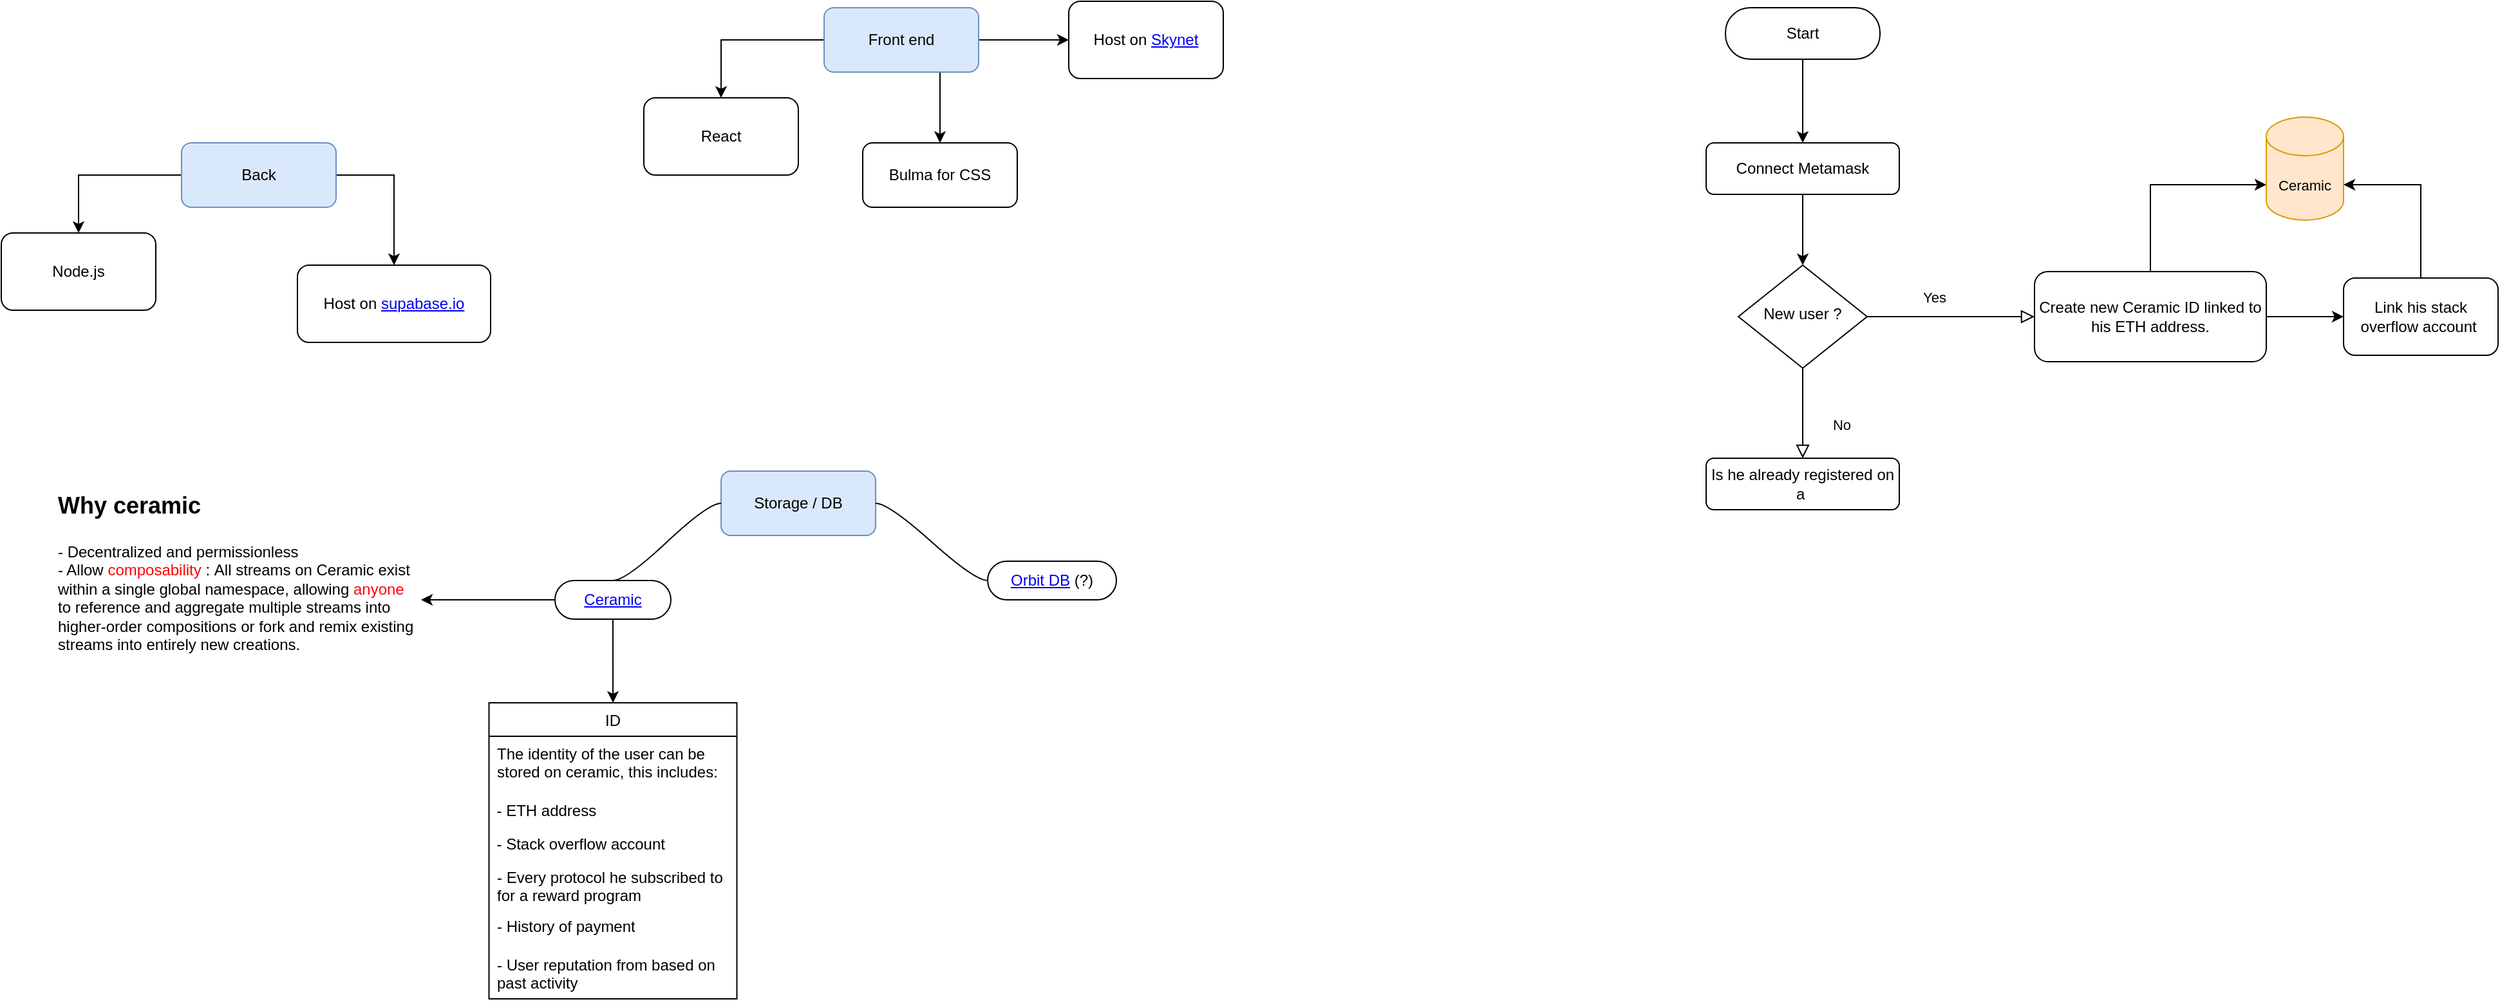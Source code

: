 <mxfile version="15.2.9" type="github">
  <diagram id="C5RBs43oDa-KdzZeNtuy" name="Page-1">
    <mxGraphModel dx="3376" dy="965" grid="1" gridSize="10" guides="1" tooltips="1" connect="1" arrows="1" fold="1" page="1" pageScale="1" pageWidth="827" pageHeight="1169" math="0" shadow="0">
      <root>
        <mxCell id="WIyWlLk6GJQsqaUBKTNV-0" />
        <mxCell id="WIyWlLk6GJQsqaUBKTNV-1" parent="WIyWlLk6GJQsqaUBKTNV-0" />
        <mxCell id="c3Pu6eChfx6K2TWirxze-68" style="edgeStyle=orthogonalEdgeStyle;rounded=0;orthogonalLoop=1;jettySize=auto;html=1;fontSize=11;" edge="1" parent="WIyWlLk6GJQsqaUBKTNV-1" source="WIyWlLk6GJQsqaUBKTNV-3" target="c3Pu6eChfx6K2TWirxze-67">
          <mxGeometry relative="1" as="geometry" />
        </mxCell>
        <mxCell id="WIyWlLk6GJQsqaUBKTNV-3" value="Start" style="rounded=1;whiteSpace=wrap;html=1;fontSize=12;glass=0;strokeWidth=1;shadow=0;arcSize=48;" parent="WIyWlLk6GJQsqaUBKTNV-1" vertex="1">
          <mxGeometry x="160" y="80" width="120" height="40" as="geometry" />
        </mxCell>
        <mxCell id="WIyWlLk6GJQsqaUBKTNV-4" value="No" style="rounded=0;html=1;jettySize=auto;orthogonalLoop=1;fontSize=11;endArrow=block;endFill=0;endSize=8;strokeWidth=1;shadow=0;labelBackgroundColor=none;edgeStyle=orthogonalEdgeStyle;" parent="WIyWlLk6GJQsqaUBKTNV-1" source="WIyWlLk6GJQsqaUBKTNV-6" target="c3Pu6eChfx6K2TWirxze-72" edge="1">
          <mxGeometry x="0.25" y="30" relative="1" as="geometry">
            <mxPoint as="offset" />
            <mxPoint x="220" y="435" as="targetPoint" />
          </mxGeometry>
        </mxCell>
        <mxCell id="WIyWlLk6GJQsqaUBKTNV-5" value="Yes" style="edgeStyle=orthogonalEdgeStyle;rounded=0;html=1;jettySize=auto;orthogonalLoop=1;fontSize=11;endArrow=block;endFill=0;endSize=8;strokeWidth=1;shadow=0;labelBackgroundColor=none;" parent="WIyWlLk6GJQsqaUBKTNV-1" source="WIyWlLk6GJQsqaUBKTNV-6" target="WIyWlLk6GJQsqaUBKTNV-7" edge="1">
          <mxGeometry x="-0.2" y="15" relative="1" as="geometry">
            <mxPoint as="offset" />
          </mxGeometry>
        </mxCell>
        <mxCell id="WIyWlLk6GJQsqaUBKTNV-6" value="New user ?" style="rhombus;whiteSpace=wrap;html=1;shadow=0;fontFamily=Helvetica;fontSize=12;align=center;strokeWidth=1;spacing=6;spacingTop=-4;" parent="WIyWlLk6GJQsqaUBKTNV-1" vertex="1">
          <mxGeometry x="170" y="280" width="100" height="80" as="geometry" />
        </mxCell>
        <mxCell id="c3Pu6eChfx6K2TWirxze-75" value="" style="edgeStyle=orthogonalEdgeStyle;rounded=0;orthogonalLoop=1;jettySize=auto;html=1;fontSize=11;fontColor=#4FD0FF;" edge="1" parent="WIyWlLk6GJQsqaUBKTNV-1" source="WIyWlLk6GJQsqaUBKTNV-7" target="c3Pu6eChfx6K2TWirxze-74">
          <mxGeometry relative="1" as="geometry" />
        </mxCell>
        <mxCell id="c3Pu6eChfx6K2TWirxze-76" style="edgeStyle=orthogonalEdgeStyle;rounded=0;orthogonalLoop=1;jettySize=auto;html=1;entryX=0;entryY=0;entryDx=0;entryDy=52.5;entryPerimeter=0;fontSize=11;fontColor=#4FD0FF;" edge="1" parent="WIyWlLk6GJQsqaUBKTNV-1" source="WIyWlLk6GJQsqaUBKTNV-7" target="c3Pu6eChfx6K2TWirxze-70">
          <mxGeometry relative="1" as="geometry" />
        </mxCell>
        <mxCell id="WIyWlLk6GJQsqaUBKTNV-7" value="Create new Ceramic ID linked to his ETH address." style="rounded=1;whiteSpace=wrap;html=1;fontSize=12;glass=0;strokeWidth=1;shadow=0;" parent="WIyWlLk6GJQsqaUBKTNV-1" vertex="1">
          <mxGeometry x="400" y="285" width="180" height="70" as="geometry" />
        </mxCell>
        <mxCell id="c3Pu6eChfx6K2TWirxze-4" style="edgeStyle=orthogonalEdgeStyle;rounded=0;orthogonalLoop=1;jettySize=auto;html=1;" edge="1" parent="WIyWlLk6GJQsqaUBKTNV-1" source="c3Pu6eChfx6K2TWirxze-0" target="c3Pu6eChfx6K2TWirxze-2">
          <mxGeometry relative="1" as="geometry" />
        </mxCell>
        <mxCell id="c3Pu6eChfx6K2TWirxze-6" value="" style="edgeStyle=orthogonalEdgeStyle;rounded=0;orthogonalLoop=1;jettySize=auto;html=1;exitX=0.75;exitY=1;exitDx=0;exitDy=0;" edge="1" parent="WIyWlLk6GJQsqaUBKTNV-1" source="c3Pu6eChfx6K2TWirxze-0" target="c3Pu6eChfx6K2TWirxze-5">
          <mxGeometry relative="1" as="geometry" />
        </mxCell>
        <mxCell id="c3Pu6eChfx6K2TWirxze-13" value="" style="edgeStyle=orthogonalEdgeStyle;rounded=0;orthogonalLoop=1;jettySize=auto;html=1;" edge="1" parent="WIyWlLk6GJQsqaUBKTNV-1" source="c3Pu6eChfx6K2TWirxze-0" target="c3Pu6eChfx6K2TWirxze-12">
          <mxGeometry relative="1" as="geometry" />
        </mxCell>
        <mxCell id="c3Pu6eChfx6K2TWirxze-0" value="Front end" style="rounded=1;whiteSpace=wrap;html=1;fillColor=#dae8fc;strokeColor=#6c8ebf;" vertex="1" parent="WIyWlLk6GJQsqaUBKTNV-1">
          <mxGeometry x="-540" y="80" width="120" height="50" as="geometry" />
        </mxCell>
        <mxCell id="c3Pu6eChfx6K2TWirxze-2" value="React" style="rounded=1;whiteSpace=wrap;html=1;" vertex="1" parent="WIyWlLk6GJQsqaUBKTNV-1">
          <mxGeometry x="-680" y="150" width="120" height="60" as="geometry" />
        </mxCell>
        <mxCell id="c3Pu6eChfx6K2TWirxze-5" value="Bulma for CSS" style="rounded=1;whiteSpace=wrap;html=1;" vertex="1" parent="WIyWlLk6GJQsqaUBKTNV-1">
          <mxGeometry x="-510" y="185" width="120" height="50" as="geometry" />
        </mxCell>
        <mxCell id="c3Pu6eChfx6K2TWirxze-9" value="Storage / DB" style="rounded=1;whiteSpace=wrap;html=1;fillColor=#dae8fc;strokeColor=#6c8ebf;" vertex="1" parent="WIyWlLk6GJQsqaUBKTNV-1">
          <mxGeometry x="-620" y="440" width="120" height="50" as="geometry" />
        </mxCell>
        <mxCell id="c3Pu6eChfx6K2TWirxze-12" value="Host on &lt;a href=&quot;https://siasky.net/&quot;&gt;Skynet&lt;/a&gt;" style="whiteSpace=wrap;html=1;rounded=1;" vertex="1" parent="WIyWlLk6GJQsqaUBKTNV-1">
          <mxGeometry x="-350" y="75" width="120" height="60" as="geometry" />
        </mxCell>
        <mxCell id="c3Pu6eChfx6K2TWirxze-31" style="edgeStyle=orthogonalEdgeStyle;rounded=0;orthogonalLoop=1;jettySize=auto;html=1;" edge="1" parent="WIyWlLk6GJQsqaUBKTNV-1" source="c3Pu6eChfx6K2TWirxze-14" target="c3Pu6eChfx6K2TWirxze-27">
          <mxGeometry relative="1" as="geometry" />
        </mxCell>
        <mxCell id="c3Pu6eChfx6K2TWirxze-14" value="&lt;a href=&quot;https://developers.ceramic.network/learn/welcome/&quot;&gt;Ceramic&lt;/a&gt;" style="whiteSpace=wrap;html=1;rounded=1;arcSize=50;align=center;verticalAlign=middle;strokeWidth=1;autosize=1;spacing=4;treeFolding=1;treeMoving=1;newEdgeStyle={&quot;edgeStyle&quot;:&quot;entityRelationEdgeStyle&quot;,&quot;startArrow&quot;:&quot;none&quot;,&quot;endArrow&quot;:&quot;none&quot;,&quot;segment&quot;:10,&quot;curved&quot;:1};" vertex="1" parent="WIyWlLk6GJQsqaUBKTNV-1">
          <mxGeometry x="-749" y="525" width="90" height="30" as="geometry" />
        </mxCell>
        <mxCell id="c3Pu6eChfx6K2TWirxze-15" value="" style="edgeStyle=entityRelationEdgeStyle;startArrow=none;endArrow=none;segment=10;curved=1;exitX=0;exitY=0.5;exitDx=0;exitDy=0;entryX=0.5;entryY=0;entryDx=0;entryDy=0;" edge="1" target="c3Pu6eChfx6K2TWirxze-14" parent="WIyWlLk6GJQsqaUBKTNV-1" source="c3Pu6eChfx6K2TWirxze-9">
          <mxGeometry relative="1" as="geometry">
            <mxPoint x="-340" y="590" as="sourcePoint" />
          </mxGeometry>
        </mxCell>
        <mxCell id="c3Pu6eChfx6K2TWirxze-20" value="&lt;a href=&quot;https://github.com/orbitdb/orbit-db&quot;&gt;Orbit DB&lt;/a&gt; (?)" style="whiteSpace=wrap;html=1;rounded=1;arcSize=50;align=center;verticalAlign=middle;strokeWidth=1;autosize=1;spacing=4;treeFolding=1;treeMoving=1;newEdgeStyle={&quot;edgeStyle&quot;:&quot;entityRelationEdgeStyle&quot;,&quot;startArrow&quot;:&quot;none&quot;,&quot;endArrow&quot;:&quot;none&quot;,&quot;segment&quot;:10,&quot;curved&quot;:1};" vertex="1" collapsed="1" parent="WIyWlLk6GJQsqaUBKTNV-1">
          <mxGeometry x="-413" y="510" width="100" height="30" as="geometry" />
        </mxCell>
        <mxCell id="c3Pu6eChfx6K2TWirxze-21" value="" style="edgeStyle=entityRelationEdgeStyle;startArrow=none;endArrow=none;segment=10;curved=1;entryX=0;entryY=0.5;entryDx=0;entryDy=0;" edge="1" target="c3Pu6eChfx6K2TWirxze-20" parent="WIyWlLk6GJQsqaUBKTNV-1" source="c3Pu6eChfx6K2TWirxze-9">
          <mxGeometry relative="1" as="geometry">
            <mxPoint x="-480" y="640" as="sourcePoint" />
            <mxPoint x="-420" y="523" as="targetPoint" />
          </mxGeometry>
        </mxCell>
        <mxCell id="c3Pu6eChfx6K2TWirxze-41" style="edgeStyle=orthogonalEdgeStyle;rounded=0;orthogonalLoop=1;jettySize=auto;html=1;exitX=0;exitY=0.5;exitDx=0;exitDy=0;" edge="1" parent="WIyWlLk6GJQsqaUBKTNV-1" source="c3Pu6eChfx6K2TWirxze-14" target="c3Pu6eChfx6K2TWirxze-40">
          <mxGeometry relative="1" as="geometry" />
        </mxCell>
        <mxCell id="c3Pu6eChfx6K2TWirxze-27" value="ID" style="swimlane;fontStyle=0;childLayout=stackLayout;horizontal=1;startSize=26;horizontalStack=0;resizeParent=1;resizeParentMax=0;resizeLast=0;collapsible=1;marginBottom=0;" vertex="1" parent="WIyWlLk6GJQsqaUBKTNV-1">
          <mxGeometry x="-800.25" y="620" width="192.5" height="230" as="geometry">
            <mxRectangle x="-701.25" y="630" width="40" height="26" as="alternateBounds" />
          </mxGeometry>
        </mxCell>
        <mxCell id="c3Pu6eChfx6K2TWirxze-28" value="The identity of the user can be stored on ceramic, this includes:" style="text;strokeColor=none;fillColor=none;align=left;verticalAlign=top;spacingLeft=4;spacingRight=4;overflow=hidden;rotatable=0;points=[[0,0.5],[1,0.5]];portConstraint=eastwest;whiteSpace=wrap;" vertex="1" parent="c3Pu6eChfx6K2TWirxze-27">
          <mxGeometry y="26" width="192.5" height="44" as="geometry" />
        </mxCell>
        <mxCell id="c3Pu6eChfx6K2TWirxze-29" value="- ETH address" style="text;strokeColor=none;fillColor=none;align=left;verticalAlign=top;spacingLeft=4;spacingRight=4;overflow=hidden;rotatable=0;points=[[0,0.5],[1,0.5]];portConstraint=eastwest;" vertex="1" parent="c3Pu6eChfx6K2TWirxze-27">
          <mxGeometry y="70" width="192.5" height="26" as="geometry" />
        </mxCell>
        <mxCell id="c3Pu6eChfx6K2TWirxze-34" value="- Stack overflow account" style="text;strokeColor=none;fillColor=none;align=left;verticalAlign=top;spacingLeft=4;spacingRight=4;overflow=hidden;rotatable=0;points=[[0,0.5],[1,0.5]];portConstraint=eastwest;" vertex="1" parent="c3Pu6eChfx6K2TWirxze-27">
          <mxGeometry y="96" width="192.5" height="26" as="geometry" />
        </mxCell>
        <mxCell id="c3Pu6eChfx6K2TWirxze-30" value="- Every protocol he subscribed to for a reward program" style="text;strokeColor=none;fillColor=none;align=left;verticalAlign=top;spacingLeft=4;spacingRight=4;overflow=hidden;rotatable=0;points=[[0,0.5],[1,0.5]];portConstraint=eastwest;whiteSpace=wrap;" vertex="1" parent="c3Pu6eChfx6K2TWirxze-27">
          <mxGeometry y="122" width="192.5" height="38" as="geometry" />
        </mxCell>
        <mxCell id="c3Pu6eChfx6K2TWirxze-35" value="- History of payment" style="text;strokeColor=none;fillColor=none;align=left;verticalAlign=top;spacingLeft=4;spacingRight=4;overflow=hidden;rotatable=0;points=[[0,0.5],[1,0.5]];portConstraint=eastwest;whiteSpace=wrap;" vertex="1" parent="c3Pu6eChfx6K2TWirxze-27">
          <mxGeometry y="160" width="192.5" height="30" as="geometry" />
        </mxCell>
        <mxCell id="c3Pu6eChfx6K2TWirxze-36" value="- User reputation from based on past activity" style="text;strokeColor=none;fillColor=none;align=left;verticalAlign=top;spacingLeft=4;spacingRight=4;overflow=hidden;rotatable=0;points=[[0,0.5],[1,0.5]];portConstraint=eastwest;whiteSpace=wrap;" vertex="1" parent="c3Pu6eChfx6K2TWirxze-27">
          <mxGeometry y="190" width="192.5" height="40" as="geometry" />
        </mxCell>
        <mxCell id="c3Pu6eChfx6K2TWirxze-40" value="&lt;h1&gt;&lt;font style=&quot;font-size: 18px&quot;&gt;Why ceramic&lt;/font&gt;&lt;/h1&gt;&lt;p&gt;- Decentralized and permissionless&lt;br&gt;- Allow &lt;font color=&quot;#ff0303&quot;&gt;composability&lt;/font&gt;&amp;nbsp;:&amp;nbsp;All streams on Ceramic exist within a single global namespace, allowing &lt;font color=&quot;#ff050d&quot;&gt;anyone&lt;/font&gt; to reference and aggregate multiple streams into higher-order compositions or fork and remix existing streams into entirely new creations.&lt;/p&gt;" style="text;html=1;strokeColor=none;fillColor=none;spacing=5;spacingTop=-20;whiteSpace=wrap;overflow=hidden;rounded=0;align=left;" vertex="1" parent="WIyWlLk6GJQsqaUBKTNV-1">
          <mxGeometry x="-1140" y="445" width="287" height="190" as="geometry" />
        </mxCell>
        <mxCell id="c3Pu6eChfx6K2TWirxze-42" style="edgeStyle=orthogonalEdgeStyle;rounded=0;orthogonalLoop=1;jettySize=auto;html=1;" edge="1" parent="WIyWlLk6GJQsqaUBKTNV-1" source="c3Pu6eChfx6K2TWirxze-45" target="c3Pu6eChfx6K2TWirxze-46">
          <mxGeometry relative="1" as="geometry" />
        </mxCell>
        <mxCell id="c3Pu6eChfx6K2TWirxze-50" value="" style="edgeStyle=orthogonalEdgeStyle;rounded=0;orthogonalLoop=1;jettySize=auto;html=1;fontSize=11;exitX=1;exitY=0.5;exitDx=0;exitDy=0;" edge="1" parent="WIyWlLk6GJQsqaUBKTNV-1" source="c3Pu6eChfx6K2TWirxze-45" target="c3Pu6eChfx6K2TWirxze-49">
          <mxGeometry relative="1" as="geometry" />
        </mxCell>
        <mxCell id="c3Pu6eChfx6K2TWirxze-45" value="Back" style="rounded=1;whiteSpace=wrap;html=1;fillColor=#dae8fc;strokeColor=#6c8ebf;" vertex="1" parent="WIyWlLk6GJQsqaUBKTNV-1">
          <mxGeometry x="-1039" y="185" width="120" height="50" as="geometry" />
        </mxCell>
        <mxCell id="c3Pu6eChfx6K2TWirxze-46" value="Node.js" style="rounded=1;whiteSpace=wrap;html=1;" vertex="1" parent="WIyWlLk6GJQsqaUBKTNV-1">
          <mxGeometry x="-1179" y="255" width="120" height="60" as="geometry" />
        </mxCell>
        <mxCell id="c3Pu6eChfx6K2TWirxze-49" value="Host on&amp;nbsp;&lt;a href=&quot;https://supabase.io/&quot;&gt;supabase.io&lt;/a&gt;" style="whiteSpace=wrap;html=1;rounded=1;" vertex="1" parent="WIyWlLk6GJQsqaUBKTNV-1">
          <mxGeometry x="-949" y="280" width="150" height="60" as="geometry" />
        </mxCell>
        <mxCell id="c3Pu6eChfx6K2TWirxze-69" style="edgeStyle=orthogonalEdgeStyle;rounded=0;orthogonalLoop=1;jettySize=auto;html=1;fontSize=11;" edge="1" parent="WIyWlLk6GJQsqaUBKTNV-1" source="c3Pu6eChfx6K2TWirxze-67" target="WIyWlLk6GJQsqaUBKTNV-6">
          <mxGeometry relative="1" as="geometry" />
        </mxCell>
        <mxCell id="c3Pu6eChfx6K2TWirxze-67" value="Connect Metamask" style="rounded=1;whiteSpace=wrap;html=1;fontSize=12;glass=0;strokeWidth=1;shadow=0;" vertex="1" parent="WIyWlLk6GJQsqaUBKTNV-1">
          <mxGeometry x="145" y="185" width="150" height="40" as="geometry" />
        </mxCell>
        <mxCell id="c3Pu6eChfx6K2TWirxze-70" value="Ceramic" style="shape=cylinder3;whiteSpace=wrap;html=1;boundedLbl=1;backgroundOutline=1;size=15;fontSize=11;align=center;fillColor=#ffe6cc;strokeColor=#d79b00;" vertex="1" parent="WIyWlLk6GJQsqaUBKTNV-1">
          <mxGeometry x="580" y="165" width="60" height="80" as="geometry" />
        </mxCell>
        <mxCell id="c3Pu6eChfx6K2TWirxze-72" value="Is he already registered on a&amp;nbsp;" style="rounded=1;whiteSpace=wrap;html=1;fontSize=12;glass=0;strokeWidth=1;shadow=0;" vertex="1" parent="WIyWlLk6GJQsqaUBKTNV-1">
          <mxGeometry x="145" y="430" width="150" height="40" as="geometry" />
        </mxCell>
        <mxCell id="c3Pu6eChfx6K2TWirxze-78" style="edgeStyle=orthogonalEdgeStyle;rounded=0;orthogonalLoop=1;jettySize=auto;html=1;entryX=1;entryY=0;entryDx=0;entryDy=52.5;entryPerimeter=0;fontSize=11;fontColor=#4FD0FF;" edge="1" parent="WIyWlLk6GJQsqaUBKTNV-1" source="c3Pu6eChfx6K2TWirxze-74" target="c3Pu6eChfx6K2TWirxze-70">
          <mxGeometry relative="1" as="geometry" />
        </mxCell>
        <mxCell id="c3Pu6eChfx6K2TWirxze-74" value="Link his stack overflow account&amp;nbsp;" style="whiteSpace=wrap;html=1;rounded=1;shadow=0;strokeWidth=1;glass=0;" vertex="1" parent="WIyWlLk6GJQsqaUBKTNV-1">
          <mxGeometry x="640" y="290" width="120" height="60" as="geometry" />
        </mxCell>
      </root>
    </mxGraphModel>
  </diagram>
</mxfile>
